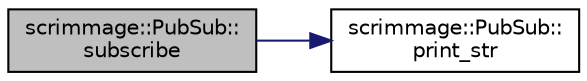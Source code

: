 digraph "scrimmage::PubSub::subscribe"
{
 // LATEX_PDF_SIZE
  edge [fontname="Helvetica",fontsize="10",labelfontname="Helvetica",labelfontsize="10"];
  node [fontname="Helvetica",fontsize="10",shape=record];
  rankdir="LR";
  Node1 [label="scrimmage::PubSub::\lsubscribe",height=0.2,width=0.4,color="black", fillcolor="grey75", style="filled", fontcolor="black",tooltip=" "];
  Node1 -> Node2 [color="midnightblue",fontsize="10",style="solid",fontname="Helvetica"];
  Node2 [label="scrimmage::PubSub::\lprint_str",height=0.2,width=0.4,color="black", fillcolor="white", style="filled",URL="$classscrimmage_1_1PubSub.html#a7418efa86bf5b3315a48e98eb6096b86",tooltip=" "];
}
